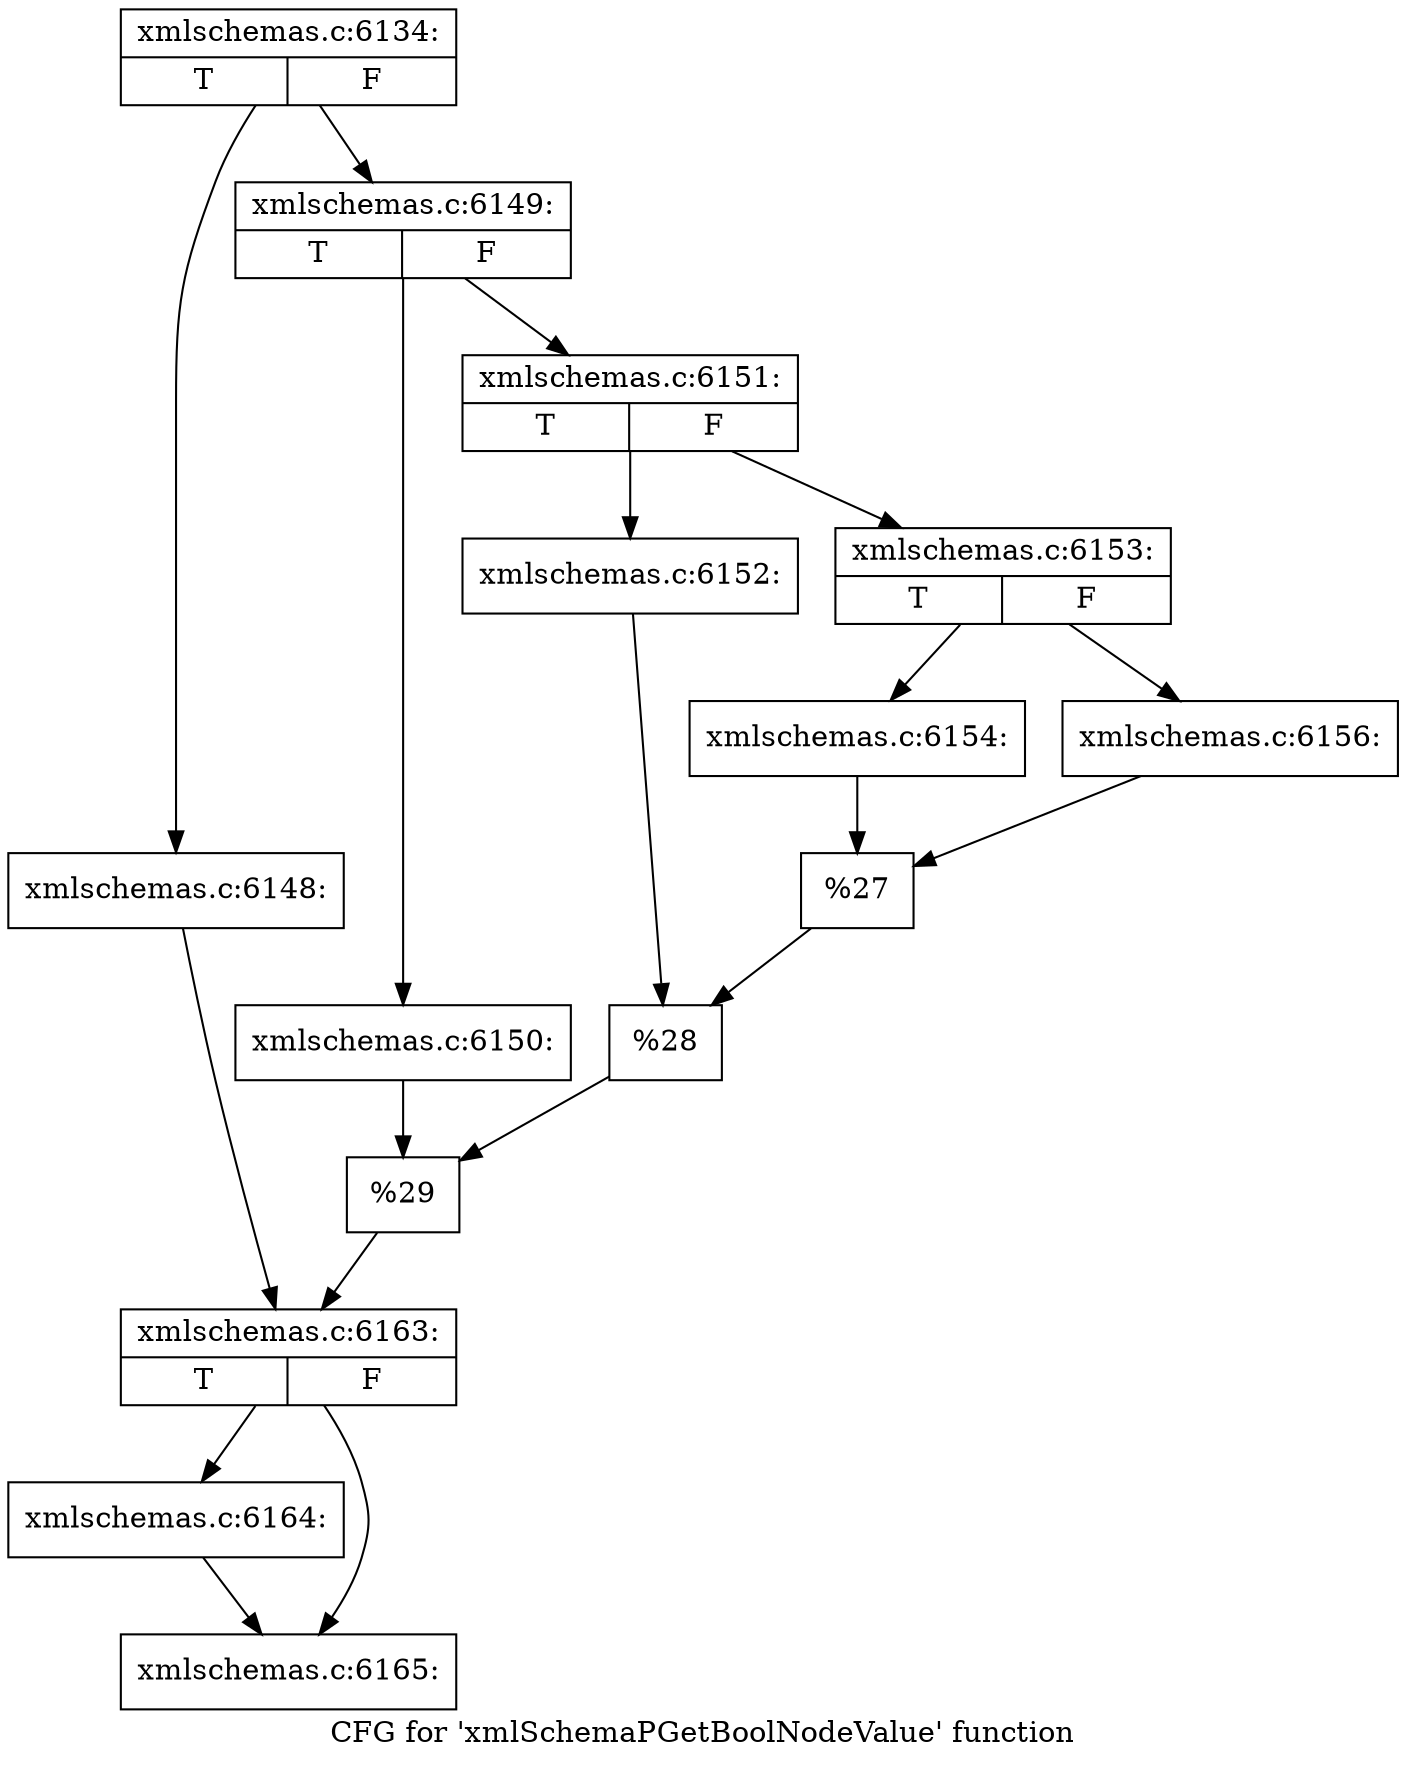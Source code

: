 digraph "CFG for 'xmlSchemaPGetBoolNodeValue' function" {
	label="CFG for 'xmlSchemaPGetBoolNodeValue' function";

	Node0x4db78a0 [shape=record,label="{xmlschemas.c:6134:|{<s0>T|<s1>F}}"];
	Node0x4db78a0 -> Node0x4dc6040;
	Node0x4db78a0 -> Node0x4dc60e0;
	Node0x4dc6040 [shape=record,label="{xmlschemas.c:6148:}"];
	Node0x4dc6040 -> Node0x4dc6090;
	Node0x4dc60e0 [shape=record,label="{xmlschemas.c:6149:|{<s0>T|<s1>F}}"];
	Node0x4dc60e0 -> Node0x4dc67b0;
	Node0x4dc60e0 -> Node0x4dc6850;
	Node0x4dc67b0 [shape=record,label="{xmlschemas.c:6150:}"];
	Node0x4dc67b0 -> Node0x4dc6800;
	Node0x4dc6850 [shape=record,label="{xmlschemas.c:6151:|{<s0>T|<s1>F}}"];
	Node0x4dc6850 -> Node0x4dc6f20;
	Node0x4dc6850 -> Node0x4dc6fc0;
	Node0x4dc6f20 [shape=record,label="{xmlschemas.c:6152:}"];
	Node0x4dc6f20 -> Node0x4dc6f70;
	Node0x4dc6fc0 [shape=record,label="{xmlschemas.c:6153:|{<s0>T|<s1>F}}"];
	Node0x4dc6fc0 -> Node0x4dc7690;
	Node0x4dc6fc0 -> Node0x4dc7730;
	Node0x4dc7690 [shape=record,label="{xmlschemas.c:6154:}"];
	Node0x4dc7690 -> Node0x4dc76e0;
	Node0x4dc7730 [shape=record,label="{xmlschemas.c:6156:}"];
	Node0x4dc7730 -> Node0x4dc76e0;
	Node0x4dc76e0 [shape=record,label="{%27}"];
	Node0x4dc76e0 -> Node0x4dc6f70;
	Node0x4dc6f70 [shape=record,label="{%28}"];
	Node0x4dc6f70 -> Node0x4dc6800;
	Node0x4dc6800 [shape=record,label="{%29}"];
	Node0x4dc6800 -> Node0x4dc6090;
	Node0x4dc6090 [shape=record,label="{xmlschemas.c:6163:|{<s0>T|<s1>F}}"];
	Node0x4dc6090 -> Node0x4dc8880;
	Node0x4dc6090 -> Node0x4dc88d0;
	Node0x4dc8880 [shape=record,label="{xmlschemas.c:6164:}"];
	Node0x4dc8880 -> Node0x4dc88d0;
	Node0x4dc88d0 [shape=record,label="{xmlschemas.c:6165:}"];
}
